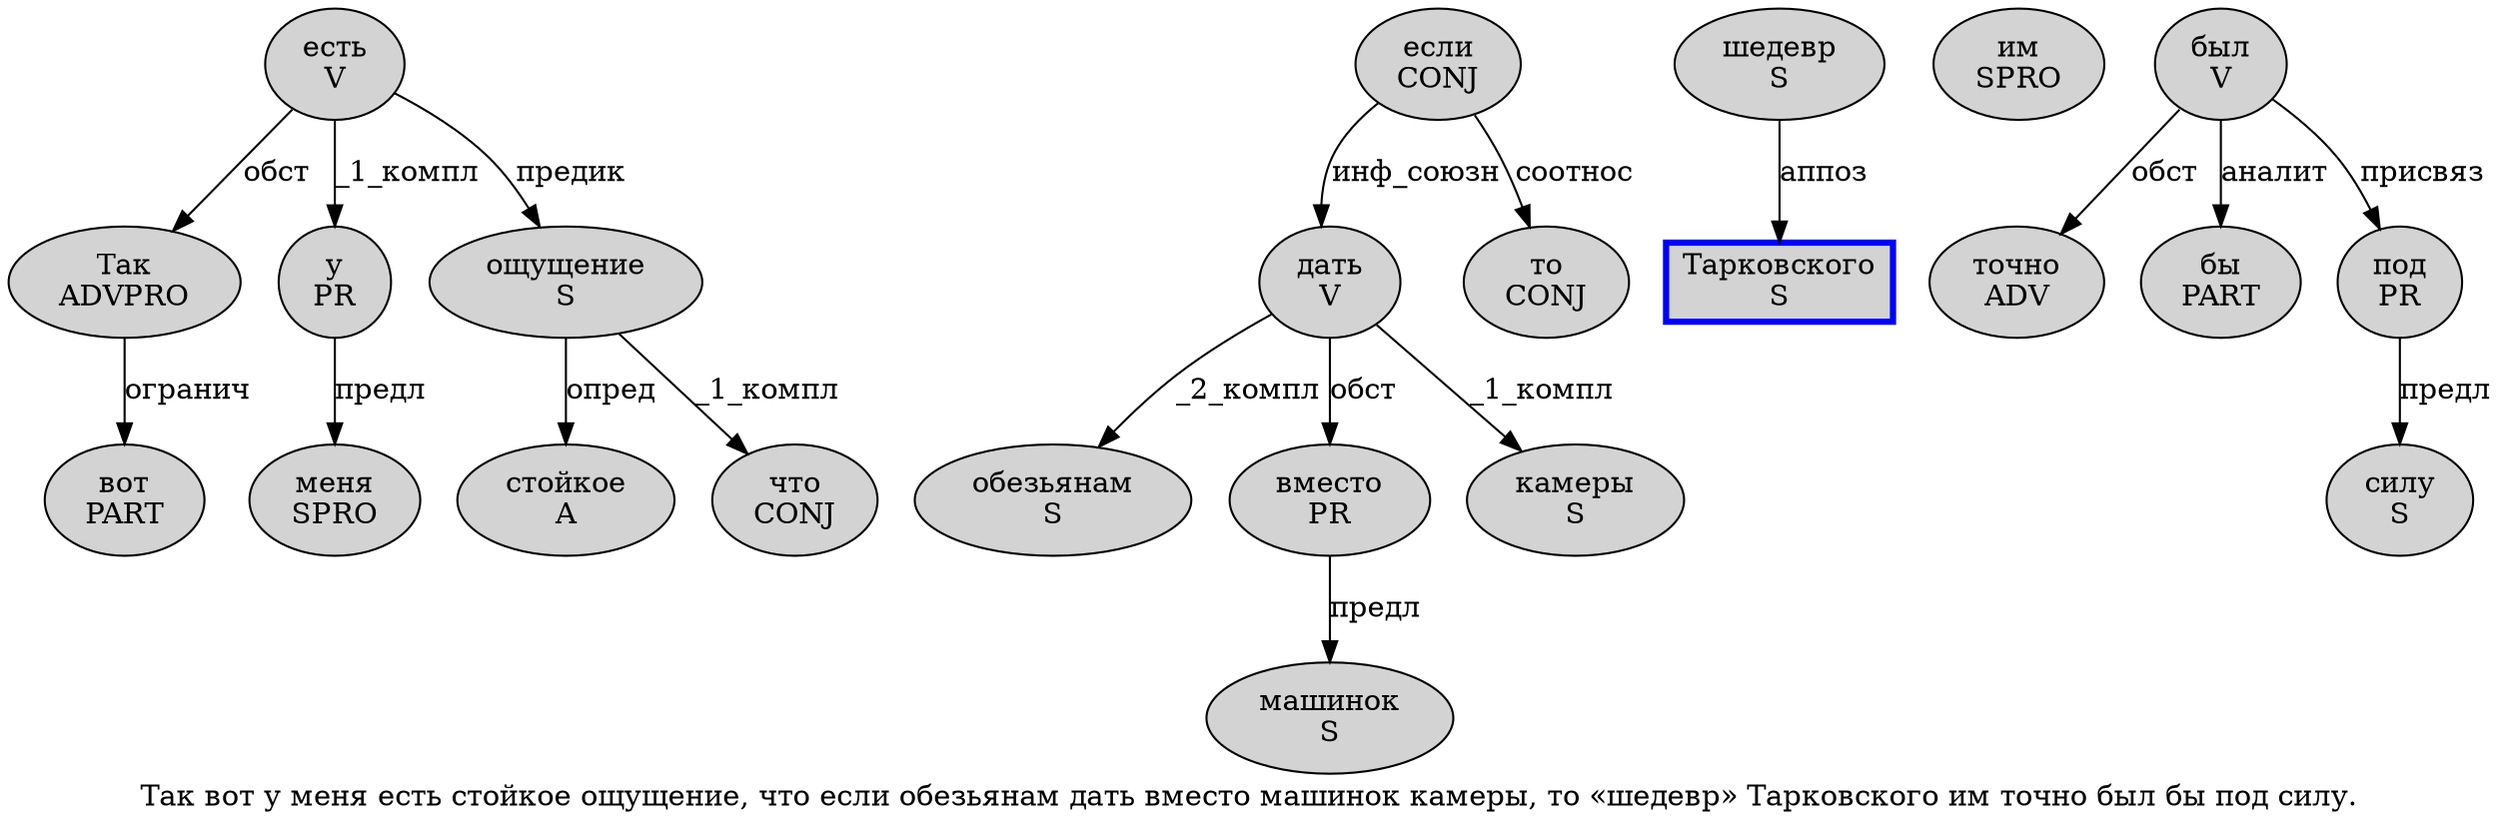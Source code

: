 digraph SENTENCE_2487 {
	graph [label="Так вот у меня есть стойкое ощущение, что если обезьянам дать вместо машинок камеры, то «шедевр» Тарковского им точно был бы под силу."]
	node [style=filled]
		0 [label="Так
ADVPRO" color="" fillcolor=lightgray penwidth=1 shape=ellipse]
		1 [label="вот
PART" color="" fillcolor=lightgray penwidth=1 shape=ellipse]
		2 [label="у
PR" color="" fillcolor=lightgray penwidth=1 shape=ellipse]
		3 [label="меня
SPRO" color="" fillcolor=lightgray penwidth=1 shape=ellipse]
		4 [label="есть
V" color="" fillcolor=lightgray penwidth=1 shape=ellipse]
		5 [label="стойкое
A" color="" fillcolor=lightgray penwidth=1 shape=ellipse]
		6 [label="ощущение
S" color="" fillcolor=lightgray penwidth=1 shape=ellipse]
		8 [label="что
CONJ" color="" fillcolor=lightgray penwidth=1 shape=ellipse]
		9 [label="если
CONJ" color="" fillcolor=lightgray penwidth=1 shape=ellipse]
		10 [label="обезьянам
S" color="" fillcolor=lightgray penwidth=1 shape=ellipse]
		11 [label="дать
V" color="" fillcolor=lightgray penwidth=1 shape=ellipse]
		12 [label="вместо
PR" color="" fillcolor=lightgray penwidth=1 shape=ellipse]
		13 [label="машинок
S" color="" fillcolor=lightgray penwidth=1 shape=ellipse]
		14 [label="камеры
S" color="" fillcolor=lightgray penwidth=1 shape=ellipse]
		16 [label="то
CONJ" color="" fillcolor=lightgray penwidth=1 shape=ellipse]
		18 [label="шедевр
S" color="" fillcolor=lightgray penwidth=1 shape=ellipse]
		20 [label="Тарковского
S" color=blue fillcolor=lightgray penwidth=3 shape=box]
		21 [label="им
SPRO" color="" fillcolor=lightgray penwidth=1 shape=ellipse]
		22 [label="точно
ADV" color="" fillcolor=lightgray penwidth=1 shape=ellipse]
		23 [label="был
V" color="" fillcolor=lightgray penwidth=1 shape=ellipse]
		24 [label="бы
PART" color="" fillcolor=lightgray penwidth=1 shape=ellipse]
		25 [label="под
PR" color="" fillcolor=lightgray penwidth=1 shape=ellipse]
		26 [label="силу
S" color="" fillcolor=lightgray penwidth=1 shape=ellipse]
			4 -> 0 [label="обст"]
			4 -> 2 [label="_1_компл"]
			4 -> 6 [label="предик"]
			2 -> 3 [label="предл"]
			11 -> 10 [label="_2_компл"]
			11 -> 12 [label="обст"]
			11 -> 14 [label="_1_компл"]
			12 -> 13 [label="предл"]
			0 -> 1 [label="огранич"]
			9 -> 11 [label="инф_союзн"]
			9 -> 16 [label="соотнос"]
			18 -> 20 [label="аппоз"]
			23 -> 22 [label="обст"]
			23 -> 24 [label="аналит"]
			23 -> 25 [label="присвяз"]
			6 -> 5 [label="опред"]
			6 -> 8 [label="_1_компл"]
			25 -> 26 [label="предл"]
}